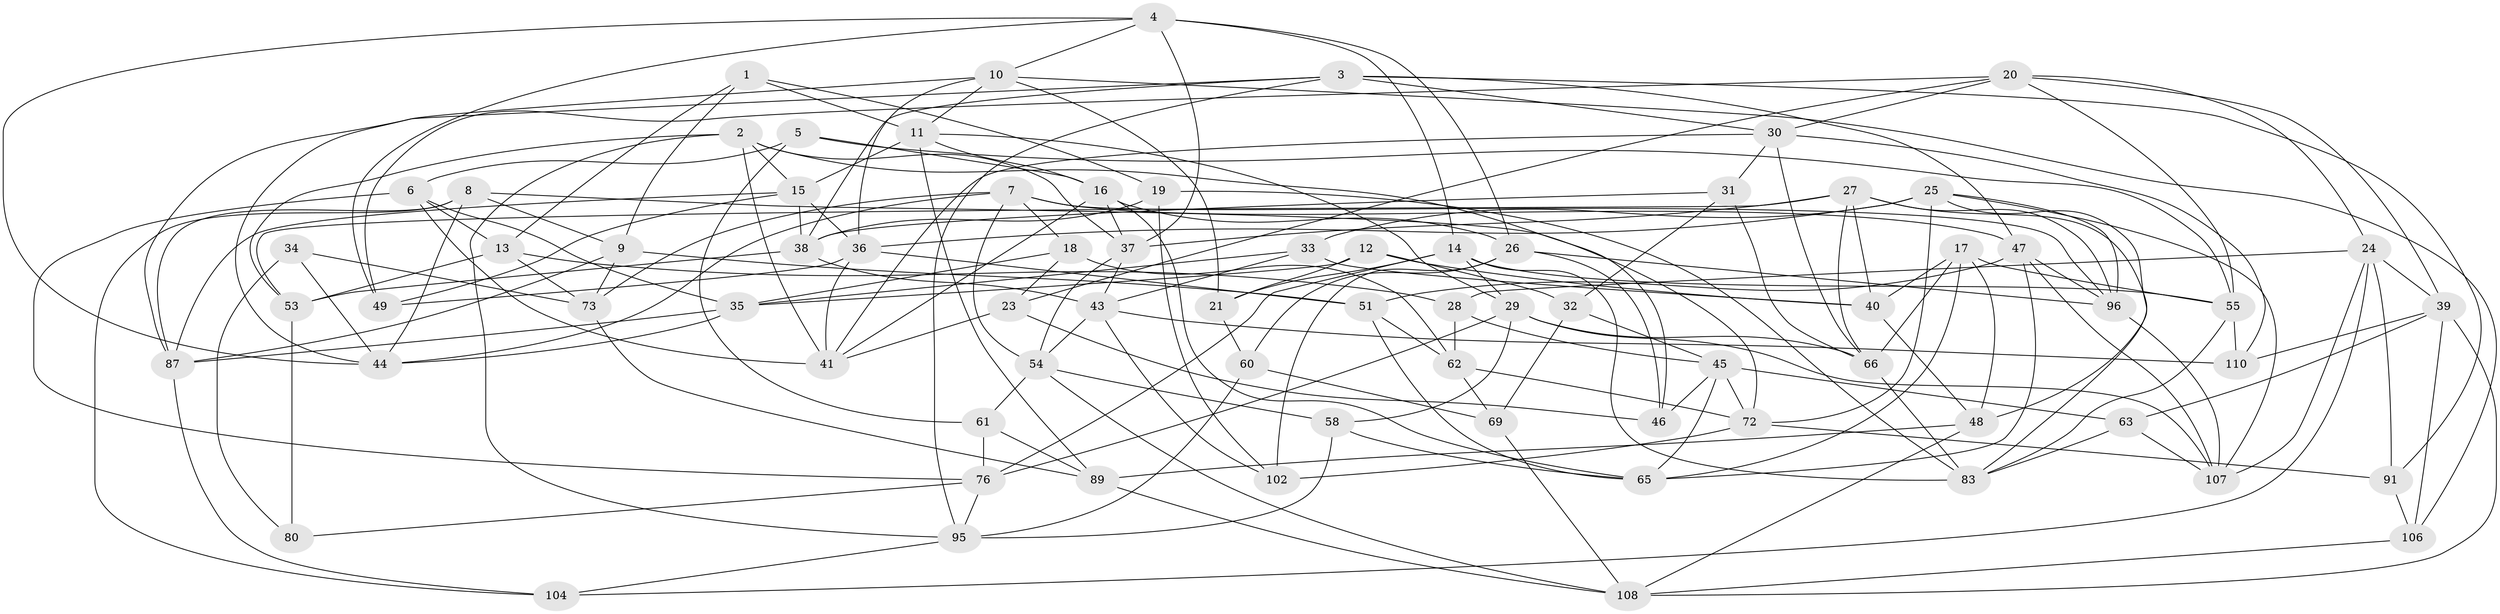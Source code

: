 // original degree distribution, {4: 1.0}
// Generated by graph-tools (version 1.1) at 2025/11/02/27/25 16:11:44]
// undirected, 75 vertices, 193 edges
graph export_dot {
graph [start="1"]
  node [color=gray90,style=filled];
  1;
  2 [super="+82"];
  3 [super="+114"];
  4 [super="+77"];
  5;
  6 [super="+57"];
  7 [super="+85"];
  8 [super="+22"];
  9 [super="+71"];
  10 [super="+59"];
  11 [super="+105"];
  12;
  13 [super="+88"];
  14 [super="+113"];
  15 [super="+67"];
  16 [super="+109"];
  17 [super="+42"];
  18;
  19;
  20 [super="+115"];
  21;
  23;
  24 [super="+52"];
  25 [super="+74"];
  26 [super="+64"];
  27 [super="+81"];
  28;
  29 [super="+50"];
  30 [super="+70"];
  31;
  32;
  33;
  34;
  35 [super="+100"];
  36 [super="+117"];
  37 [super="+124"];
  38 [super="+98"];
  39 [super="+120"];
  40 [super="+86"];
  41 [super="+75"];
  43 [super="+119"];
  44 [super="+116"];
  45 [super="+125"];
  46;
  47 [super="+97"];
  48 [super="+84"];
  49;
  51 [super="+118"];
  53 [super="+56"];
  54 [super="+90"];
  55 [super="+99"];
  58;
  60;
  61;
  62 [super="+68"];
  63;
  65 [super="+94"];
  66 [super="+79"];
  69;
  72 [super="+78"];
  73 [super="+93"];
  76 [super="+92"];
  80;
  83 [super="+121"];
  87 [super="+103"];
  89 [super="+123"];
  91;
  95 [super="+111"];
  96 [super="+101"];
  102;
  104;
  106;
  107 [super="+122"];
  108 [super="+112"];
  110;
  1 -- 9;
  1 -- 19;
  1 -- 13;
  1 -- 11;
  2 -- 37;
  2 -- 46;
  2 -- 95;
  2 -- 15;
  2 -- 41;
  2 -- 53;
  3 -- 87;
  3 -- 30;
  3 -- 91;
  3 -- 38;
  3 -- 95;
  3 -- 47;
  4 -- 26;
  4 -- 49;
  4 -- 37;
  4 -- 14;
  4 -- 44;
  4 -- 10;
  5 -- 61;
  5 -- 16;
  5 -- 6;
  5 -- 55;
  6 -- 76;
  6 -- 41;
  6 -- 13 [weight=2];
  6 -- 35;
  7 -- 96;
  7 -- 18;
  7 -- 54;
  7 -- 73;
  7 -- 44;
  7 -- 47;
  8 -- 104;
  8 -- 44;
  8 -- 87;
  8 -- 9 [weight=2];
  8 -- 72;
  9 -- 73;
  9 -- 87;
  9 -- 51;
  10 -- 21;
  10 -- 44;
  10 -- 36;
  10 -- 11;
  10 -- 106;
  11 -- 89;
  11 -- 15;
  11 -- 16;
  11 -- 29;
  12 -- 21;
  12 -- 32;
  12 -- 40;
  12 -- 35;
  13 -- 53;
  13 -- 73;
  13 -- 28;
  14 -- 83;
  14 -- 76;
  14 -- 29;
  14 -- 21;
  14 -- 55;
  15 -- 38;
  15 -- 87;
  15 -- 49;
  15 -- 36;
  16 -- 41;
  16 -- 26;
  16 -- 65;
  16 -- 37;
  17 -- 40 [weight=2];
  17 -- 66;
  17 -- 55;
  17 -- 48;
  17 -- 65;
  18 -- 35;
  18 -- 23;
  18 -- 62;
  19 -- 38;
  19 -- 102;
  19 -- 83;
  20 -- 49;
  20 -- 23;
  20 -- 39;
  20 -- 24;
  20 -- 30;
  20 -- 55;
  21 -- 60;
  23 -- 46;
  23 -- 41;
  24 -- 39;
  24 -- 28;
  24 -- 107;
  24 -- 91;
  24 -- 104;
  25 -- 33;
  25 -- 36;
  25 -- 96;
  25 -- 48;
  25 -- 107;
  25 -- 72;
  26 -- 60;
  26 -- 46;
  26 -- 102;
  26 -- 96;
  27 -- 66;
  27 -- 53;
  27 -- 40;
  27 -- 96;
  27 -- 83;
  27 -- 37;
  28 -- 62;
  28 -- 45;
  29 -- 107;
  29 -- 58;
  29 -- 66;
  29 -- 76;
  30 -- 31;
  30 -- 41;
  30 -- 66;
  30 -- 110;
  31 -- 66;
  31 -- 32;
  31 -- 38;
  32 -- 45;
  32 -- 69;
  33 -- 40;
  33 -- 43;
  33 -- 35;
  34 -- 80;
  34 -- 44;
  34 -- 73 [weight=2];
  35 -- 44;
  35 -- 87;
  36 -- 51;
  36 -- 49;
  36 -- 41;
  37 -- 43;
  37 -- 54;
  38 -- 43;
  38 -- 53;
  39 -- 106;
  39 -- 63;
  39 -- 110;
  39 -- 108;
  40 -- 48;
  43 -- 110;
  43 -- 102;
  43 -- 54;
  45 -- 63;
  45 -- 46;
  45 -- 65;
  45 -- 72;
  47 -- 51;
  47 -- 96;
  47 -- 65;
  47 -- 107;
  48 -- 89 [weight=2];
  48 -- 108;
  51 -- 65;
  51 -- 62 [weight=2];
  53 -- 80 [weight=2];
  54 -- 58;
  54 -- 61;
  54 -- 108;
  55 -- 83;
  55 -- 110;
  58 -- 65;
  58 -- 95;
  60 -- 69;
  60 -- 95;
  61 -- 89;
  61 -- 76;
  62 -- 72;
  62 -- 69;
  63 -- 107;
  63 -- 83;
  66 -- 83;
  69 -- 108;
  72 -- 102;
  72 -- 91;
  73 -- 89;
  76 -- 95;
  76 -- 80;
  87 -- 104;
  89 -- 108;
  91 -- 106;
  95 -- 104;
  96 -- 107;
  106 -- 108;
}

